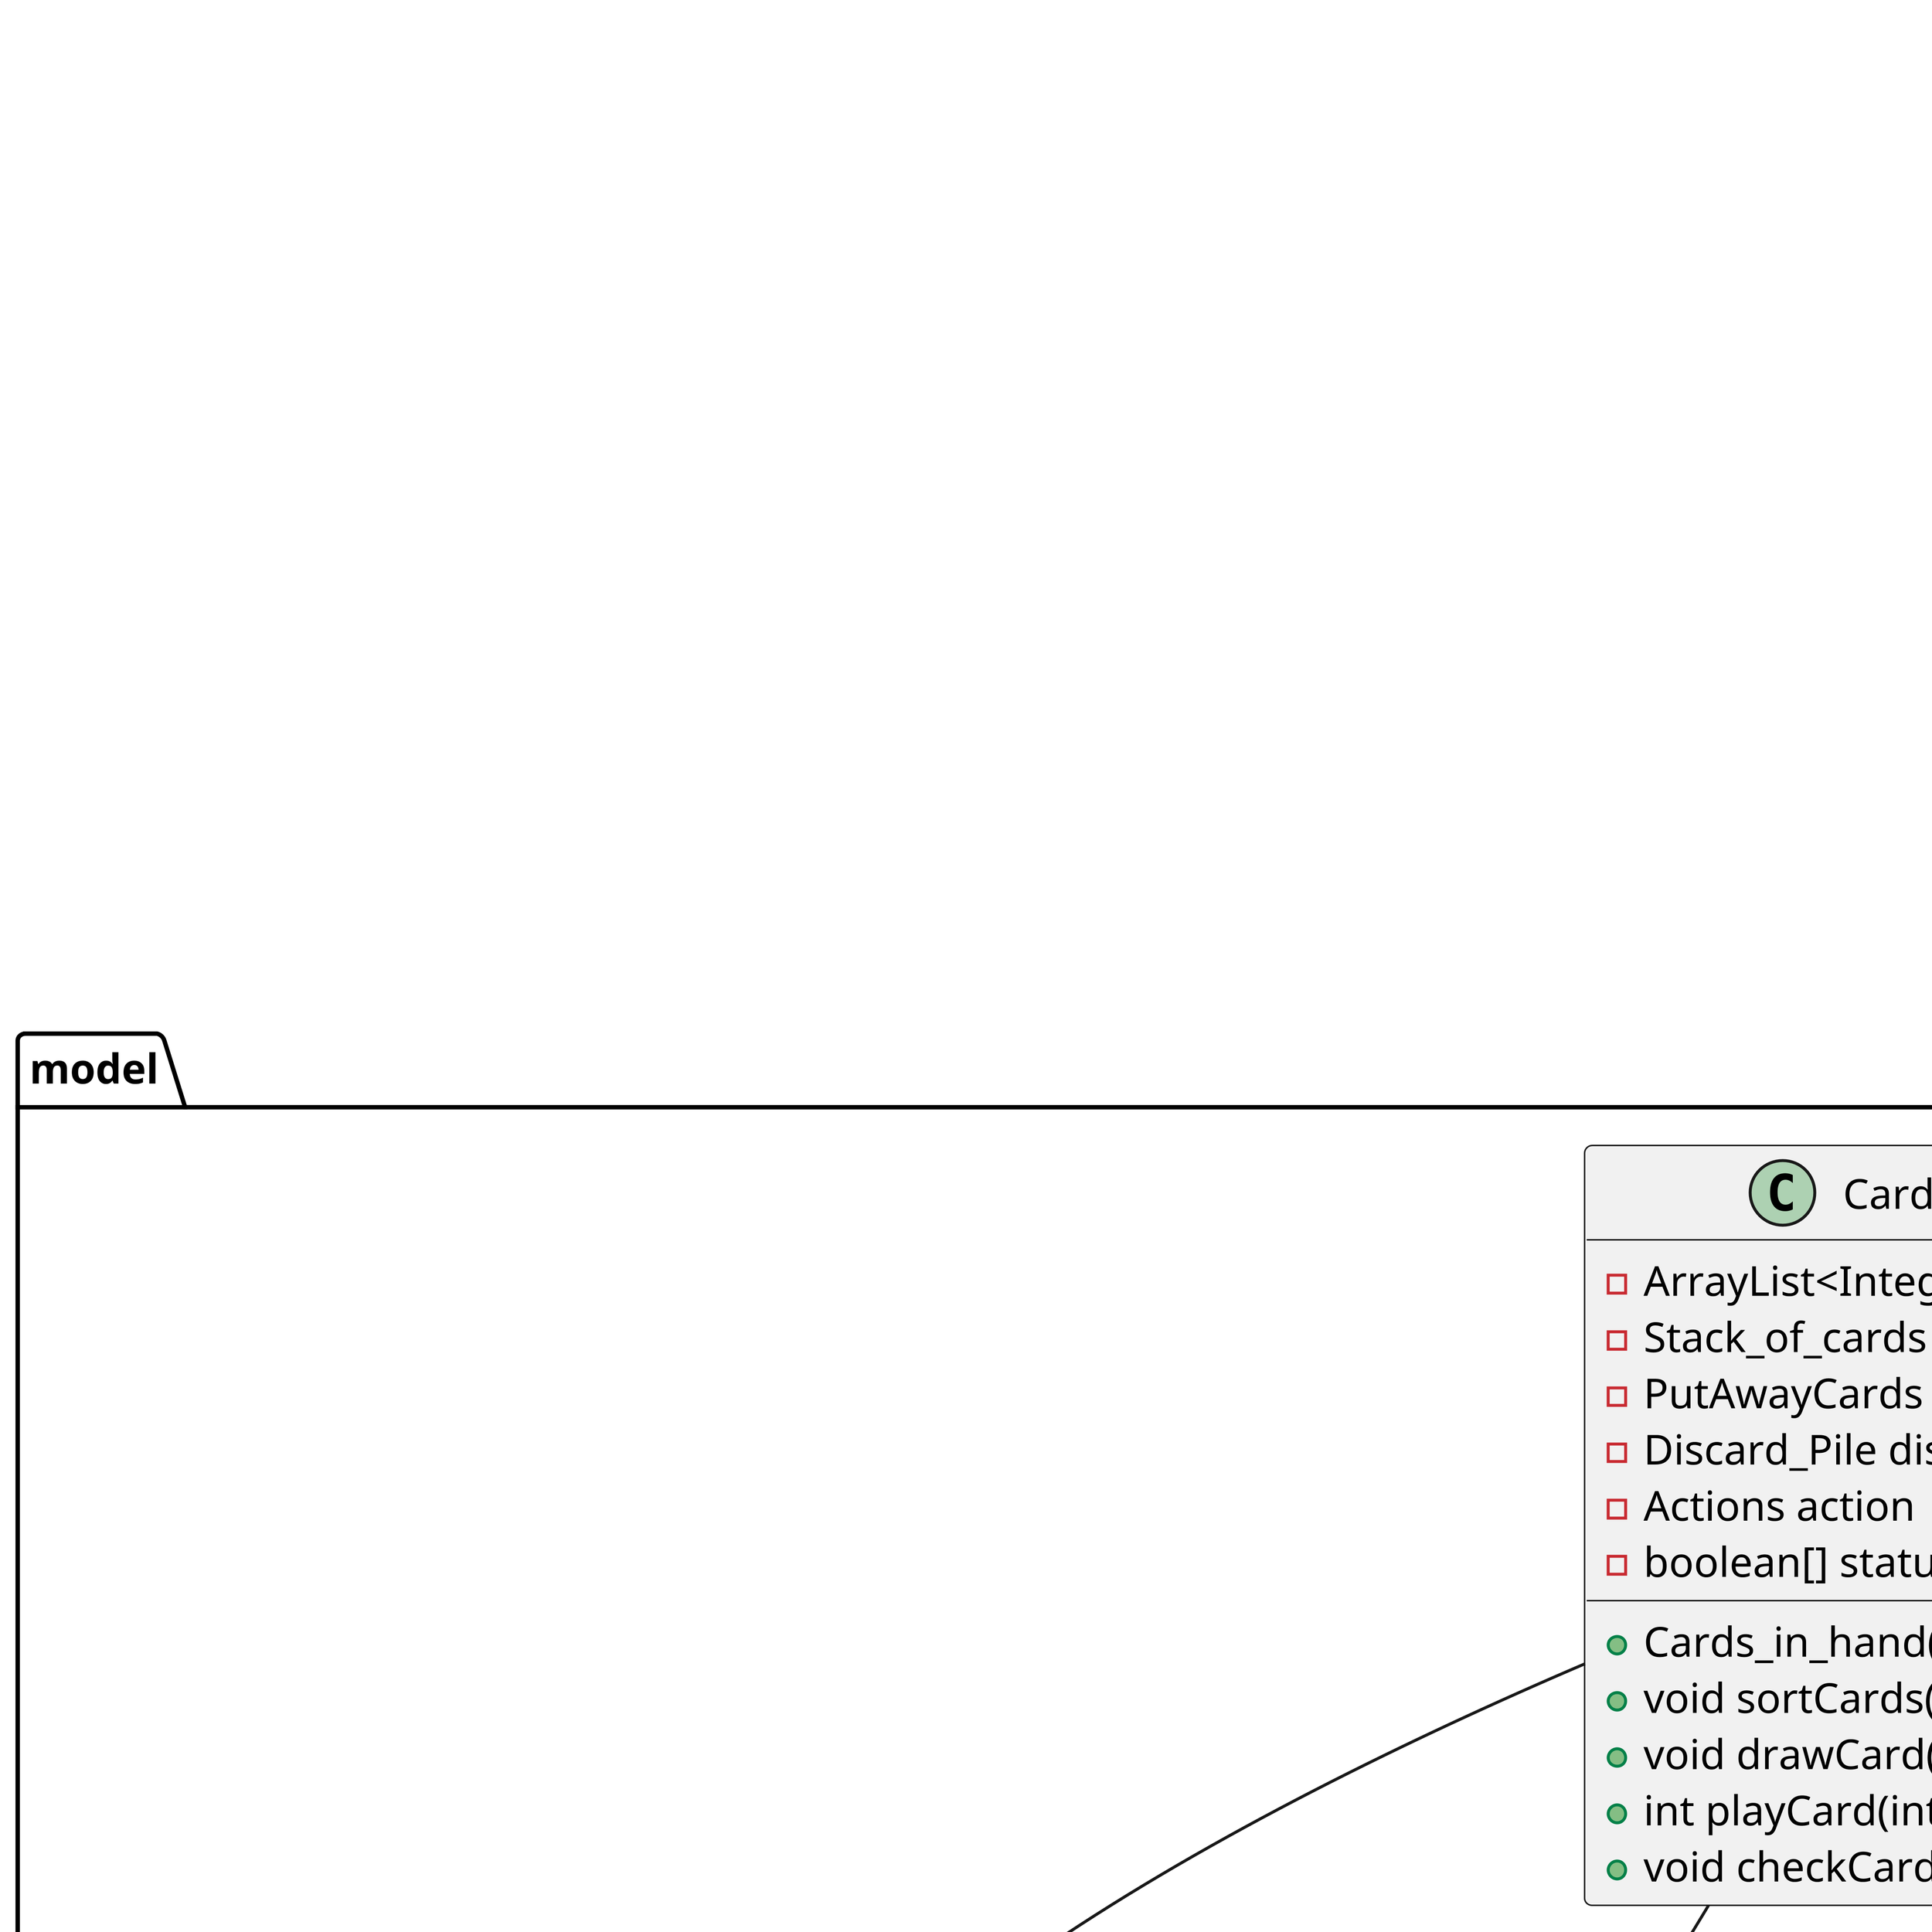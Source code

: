 
@startuml
skinparam dpi 600
package model{
class Cards_in_hand {
  -ArrayList<Integer> cards
  -Stack_of_cards stack
  -PutAwayCards putAwayCard
  -Discard_Pile discards
  -Actions action
  -boolean[] status
  +Cards_in_hand(Stack_of_cards p)
  +void sortCards()
  +void drawCard(Stack_of_cards p)
  +int playCard(int n)
  +void checkCards(int n)
}
class Stack_of_cards {
  -Deque<Integer> stack
  +Stack_of_cards()
  +int pick()
  +int pickFromBottom()
}
class PutAwayCards {
  -ArrayList<ArrayList<Integer>> putAwayCard
  +void add(ArrayList<Integer> n)
  +ArrayList<ArrayList<Integer>> show()
}
class Discard_Pile {
  -ArrayList<Integer> cards
  +void add(int n)
  +ArrayList<Integer> show()
}
}
package methods{
interface Find_Action {
  +findCards(): void
  +checkCard(n: int): void
  +removeCard(n: int): void
}

class Check_Chow {
  -chowCards: Map<Integer, ArrayList<Integer[]>>
  -actionPairs: ArrayList<Integer[]>
  -actionCard: Integer
  -cards: Cards_in_hand
  +Check_Chow(cards: Cards_in_hand): void
}

class Check_Win {
  -winCards: ArrayList<Integer>
  -used: boolean[]
  -check: ArrayList<Integer>
  -pairs: ArrayList<Integer>
  -cards: Cards_in_hand
  +Check_Win(cards: Cards_in_hand): void
}
class Check_Pong {
  -ArrayList<Integer> availableCards
  -Cards_in_hand cards
  -Integer actionCard
  +Check_Pong(cards: Cards_in_hand)
}

class Check_ExposedKong {
  +Check_ExposedKong(cards: Cards_in_hand)
}

class Check_ConcealedKong {
  +Check_ConcealedKong(cards: Cards_in_hand)
}
class Actions {
  - Check_Chow chowCards
  - Check_Pong pongCards
  - Check_Win winCards
  - Check_ConcealedKong cKongCards
  - Check_ExposedKong eKongCards
  - Find_Action[] actions
  + Actions(Cards_in_hand c)
  + void findCardsAction()
  + void checkCardAction(int n)
  + void checkCardAction_draw(int n)
}
}
package gameEngine{
}
package gameListener{
class mouseListener{
}
}
package game{
class mahjong{
  -Cards_in_hand[] players
  - Stack_of_cards stack
  +  void mainGame()
}
}
package screen{
class gameScreen extends JPanel{
  -mahjong ma
  -ArrayList<Integer[]> places
  -cardScreen
}
class mainScreen extends JPanel{
}
class settingScreen extends JPanel{
}
class cardScreen extends JPanel{
  +void drawMJn(Graphics g, int x, int y, double a)
}
}
Find_Action <|.. Check_Chow
Find_Action <|.. Check_Pong
Find_Action <|.. Check_Win
Find_Action <|.. Check_ConcealedKong
Find_Action <|.. Check_ExposedKong
Check_ExposedKong --|> Check_Pong
Check_ConcealedKong --|> Check_ExposedKong
Actions -->Check_Chow
Actions -->Check_Pong
Actions -->Check_Win
Actions -->Check_ConcealedKong
Actions -->Check_ExposedKong
Cards_in_hand --> PutAwayCards
Cards_in_hand --> Discard_Pile
Cards_in_hand <--> Actions
Cards_in_hand ..> Stack_of_cards
Cards_in_hand <--> mahjong
mahjong -->Stack_of_cards
mouseListener --> gameEngine
gameEngine --> mahjong
gameEngine --> screen
gameScreen --> mahjong
gameScreen --> cardScreen
@enduml
```